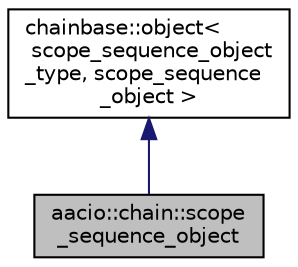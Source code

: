 digraph "aacio::chain::scope_sequence_object"
{
  edge [fontname="Helvetica",fontsize="10",labelfontname="Helvetica",labelfontsize="10"];
  node [fontname="Helvetica",fontsize="10",shape=record];
  Node2 [label="aacio::chain::scope\l_sequence_object",height=0.2,width=0.4,color="black", fillcolor="grey75", style="filled", fontcolor="black"];
  Node3 -> Node2 [dir="back",color="midnightblue",fontsize="10",style="solid"];
  Node3 [label="chainbase::object\<\l scope_sequence_object\l_type, scope_sequence\l_object \>",height=0.2,width=0.4,color="black", fillcolor="white", style="filled",URL="$structchainbase_1_1object.html"];
}
